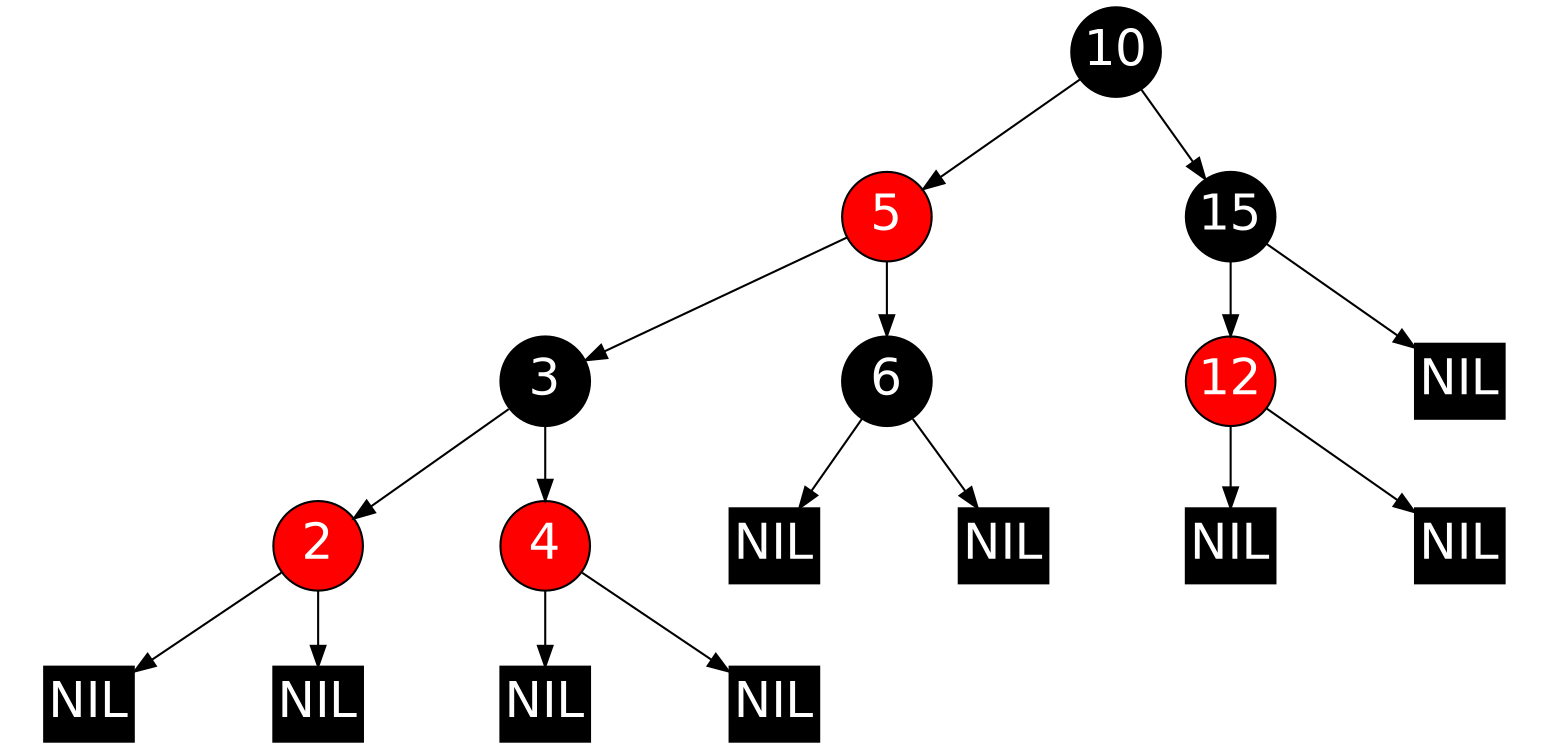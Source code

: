 digraph RBTREE {
  graph [ratio=.48];
node [style=filled, color=black, shape=circle, width=.6
fontname=Helvetica,fontweight=bold, fontcolor=white,fontsize=24, fixedsize=true];
    5 [fillcolor=red]
10 -> 5 ;
    5 -> 3 ;
    2 [fillcolor=red]
3 -> 2 ;
    null0 [label="NIL", shape=record];
    2 -> null0;
    null1 [label="NIL", shape=record];
    2 -> null1;
    4[fillcolor=red]
3 -> 4;
    null2 [label="NIL", shape=record];
    4 -> null2;
    null3 [label="NIL", shape=record];
    4 -> null3;
    5 -> 6;
    null4 [label="NIL", shape=record];
    6 -> null4;
    null5 [label="NIL", shape=record];
    6 -> null5;
    10 -> 15;
    12 [fillcolor=red]
15 -> 12 ;
    null6 [label="NIL", shape=record];
    12 -> null6;
    null7 [label="NIL", shape=record];
    12 -> null7;
    null8 [label="NIL", shape=record];
    15 -> null8;
}
